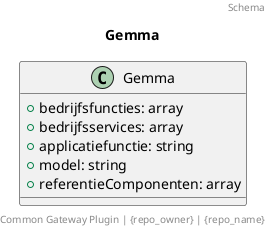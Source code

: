 @startuml
title: Gemma
footer: Common Gateway Plugin | {repo_owner} | {repo_name} 
header: Schema

class Gemma {
  + bedrijfsfuncties: array
  + bedrijfsservices: array
  + applicatiefunctie: string
  + model: string
  + referentieComponenten: array
}
@enduml
